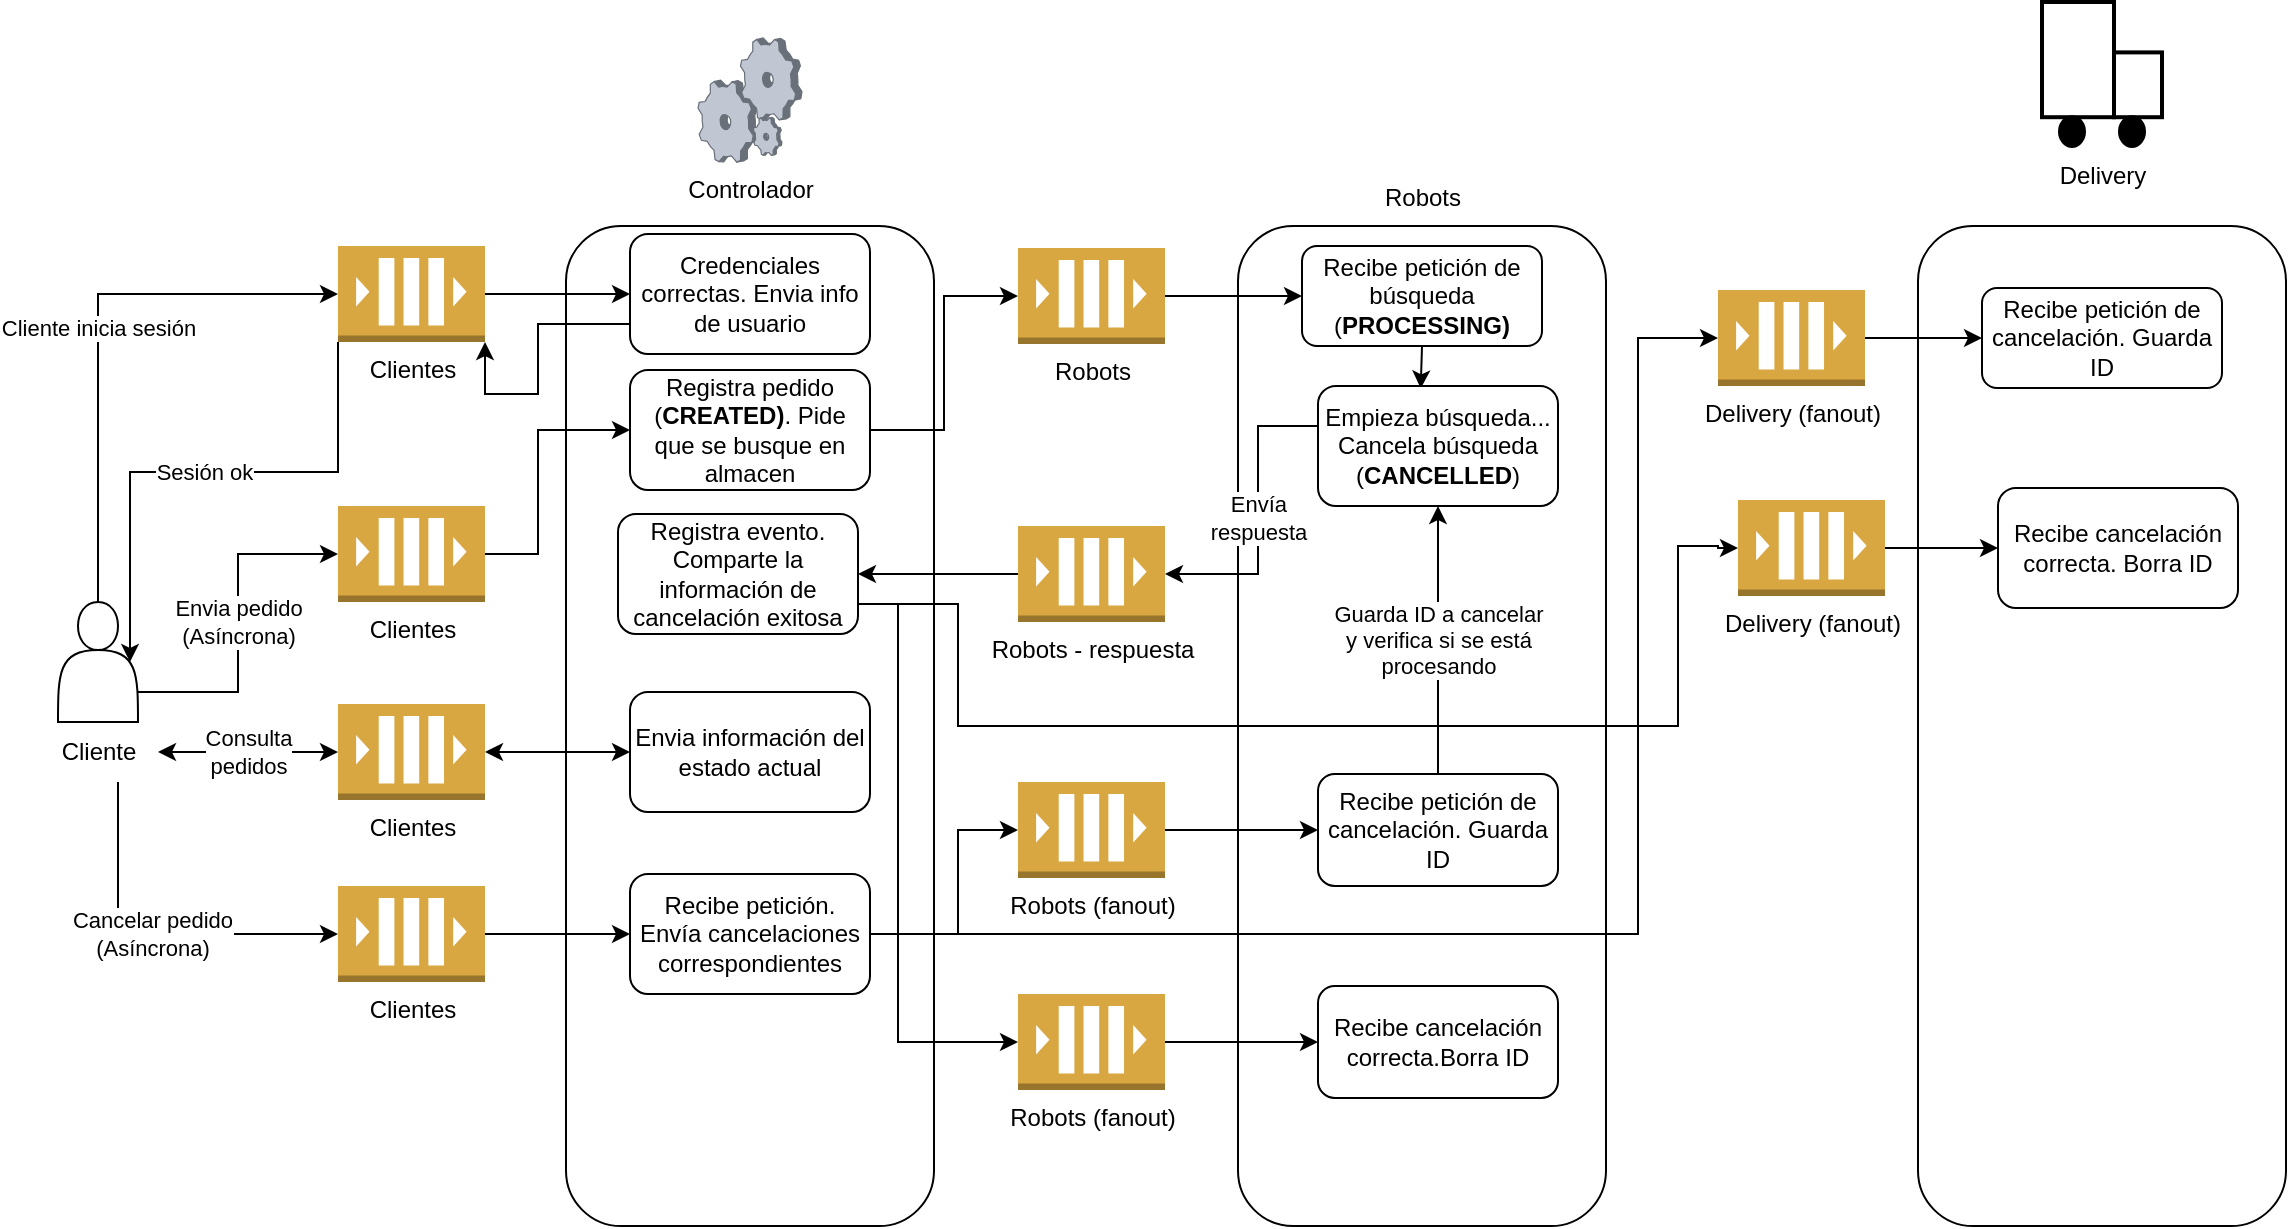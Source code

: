 <mxfile version="21.1.5" type="device">
  <diagram name="Página-1" id="pAywN0AhMdJmM21WIdU3">
    <mxGraphModel dx="1665" dy="848" grid="1" gridSize="10" guides="1" tooltips="1" connect="1" arrows="1" fold="1" page="1" pageScale="1" pageWidth="827" pageHeight="1169" math="0" shadow="0">
      <root>
        <mxCell id="0" />
        <mxCell id="1" parent="0" />
        <mxCell id="rrYk1MCP7YDBhjzfWdUE-5" value="" style="rounded=1;whiteSpace=wrap;html=1;" parent="1" vertex="1">
          <mxGeometry x="234" y="220" width="184" height="500" as="geometry" />
        </mxCell>
        <mxCell id="ZtMjr5rwO3pDXKAG4YFc-2" value="Robots" style="shape=image;html=1;verticalAlign=top;verticalLabelPosition=bottom;labelBackgroundColor=#ffffff;imageAspect=0;aspect=fixed;image=https://cdn1.iconfinder.com/data/icons/science-technology-outline-24-px/24/Android_android_robot_operative_system_robot_technology-128.png" parent="1" vertex="1">
          <mxGeometry x="620" y="108" width="84" height="84" as="geometry" />
        </mxCell>
        <mxCell id="ZtMjr5rwO3pDXKAG4YFc-3" value="Controlador" style="verticalLabelPosition=bottom;sketch=0;aspect=fixed;html=1;verticalAlign=top;strokeColor=none;align=center;outlineConnect=0;shape=mxgraph.citrix.process;" parent="1" vertex="1">
          <mxGeometry x="300" y="126" width="52" height="62" as="geometry" />
        </mxCell>
        <mxCell id="rrYk1MCP7YDBhjzfWdUE-11" style="edgeStyle=orthogonalEdgeStyle;rounded=0;orthogonalLoop=1;jettySize=auto;html=1;exitX=1;exitY=0.5;exitDx=0;exitDy=0;exitPerimeter=0;entryX=0;entryY=0.5;entryDx=0;entryDy=0;" parent="1" source="rrYk1MCP7YDBhjzfWdUE-2" target="rrYk1MCP7YDBhjzfWdUE-12" edge="1">
          <mxGeometry relative="1" as="geometry">
            <mxPoint x="170" y="500" as="targetPoint" />
          </mxGeometry>
        </mxCell>
        <mxCell id="rrYk1MCP7YDBhjzfWdUE-14" value="Sesión ok" style="edgeStyle=orthogonalEdgeStyle;rounded=0;orthogonalLoop=1;jettySize=auto;html=1;exitX=0;exitY=1;exitDx=0;exitDy=0;exitPerimeter=0;entryX=0.9;entryY=0.5;entryDx=0;entryDy=0;entryPerimeter=0;" parent="1" source="rrYk1MCP7YDBhjzfWdUE-2" target="ZtMjr5rwO3pDXKAG4YFc-20" edge="1">
          <mxGeometry relative="1" as="geometry">
            <mxPoint x="40" y="400" as="targetPoint" />
          </mxGeometry>
        </mxCell>
        <mxCell id="rrYk1MCP7YDBhjzfWdUE-2" value="Clientes" style="outlineConnect=0;dashed=0;verticalLabelPosition=bottom;verticalAlign=top;align=center;html=1;shape=mxgraph.aws3.queue;fillColor=#D9A741;gradientColor=none;" parent="1" vertex="1">
          <mxGeometry x="120" y="230" width="73.5" height="48" as="geometry" />
        </mxCell>
        <mxCell id="rrYk1MCP7YDBhjzfWdUE-6" value="" style="rounded=1;whiteSpace=wrap;html=1;" parent="1" vertex="1">
          <mxGeometry x="570" y="220" width="184" height="500" as="geometry" />
        </mxCell>
        <mxCell id="rrYk1MCP7YDBhjzfWdUE-7" value="" style="rounded=1;whiteSpace=wrap;html=1;" parent="1" vertex="1">
          <mxGeometry x="910" y="220" width="184" height="500" as="geometry" />
        </mxCell>
        <mxCell id="rrYk1MCP7YDBhjzfWdUE-8" value="" style="group" parent="1" vertex="1" connectable="0">
          <mxGeometry x="967" y="108" width="70" height="102" as="geometry" />
        </mxCell>
        <mxCell id="ZtMjr5rwO3pDXKAG4YFc-8" value="" style="strokeWidth=2;html=1;shape=mxgraph.lean_mapping.truck_shipment;" parent="rrYk1MCP7YDBhjzfWdUE-8" vertex="1">
          <mxGeometry x="5" width="60" height="72" as="geometry" />
        </mxCell>
        <mxCell id="ZtMjr5rwO3pDXKAG4YFc-10" value="Delivery" style="text;html=1;align=center;verticalAlign=middle;resizable=0;points=[];autosize=1;strokeColor=none;fillColor=none;" parent="rrYk1MCP7YDBhjzfWdUE-8" vertex="1">
          <mxGeometry y="72" width="70" height="30" as="geometry" />
        </mxCell>
        <mxCell id="rrYk1MCP7YDBhjzfWdUE-9" value="" style="group" parent="1" vertex="1" connectable="0">
          <mxGeometry x="-30" y="408" width="60" height="90" as="geometry" />
        </mxCell>
        <mxCell id="ZtMjr5rwO3pDXKAG4YFc-20" value="" style="shape=actor;whiteSpace=wrap;html=1;" parent="rrYk1MCP7YDBhjzfWdUE-9" vertex="1">
          <mxGeometry x="10" width="40" height="60" as="geometry" />
        </mxCell>
        <mxCell id="ZtMjr5rwO3pDXKAG4YFc-21" value="Cliente" style="text;html=1;align=center;verticalAlign=middle;resizable=0;points=[];autosize=1;strokeColor=none;fillColor=none;" parent="rrYk1MCP7YDBhjzfWdUE-9" vertex="1">
          <mxGeometry y="60" width="60" height="30" as="geometry" />
        </mxCell>
        <mxCell id="rrYk1MCP7YDBhjzfWdUE-10" value="Cliente inicia sesión" style="edgeStyle=orthogonalEdgeStyle;rounded=0;orthogonalLoop=1;jettySize=auto;html=1;exitX=0.5;exitY=0;exitDx=0;exitDy=0;entryX=0;entryY=0.5;entryDx=0;entryDy=0;entryPerimeter=0;" parent="1" source="ZtMjr5rwO3pDXKAG4YFc-20" target="rrYk1MCP7YDBhjzfWdUE-2" edge="1">
          <mxGeometry relative="1" as="geometry" />
        </mxCell>
        <mxCell id="rrYk1MCP7YDBhjzfWdUE-13" style="edgeStyle=orthogonalEdgeStyle;rounded=0;orthogonalLoop=1;jettySize=auto;html=1;exitX=0;exitY=0.75;exitDx=0;exitDy=0;entryX=1;entryY=1;entryDx=0;entryDy=0;entryPerimeter=0;" parent="1" source="rrYk1MCP7YDBhjzfWdUE-12" target="rrYk1MCP7YDBhjzfWdUE-2" edge="1">
          <mxGeometry relative="1" as="geometry">
            <Array as="points">
              <mxPoint x="220" y="269" />
              <mxPoint x="220" y="304" />
              <mxPoint x="194" y="304" />
            </Array>
          </mxGeometry>
        </mxCell>
        <mxCell id="rrYk1MCP7YDBhjzfWdUE-12" value="Credenciales correctas. Envia info de usuario" style="rounded=1;whiteSpace=wrap;html=1;" parent="1" vertex="1">
          <mxGeometry x="266" y="224" width="120" height="60" as="geometry" />
        </mxCell>
        <mxCell id="rrYk1MCP7YDBhjzfWdUE-18" style="edgeStyle=orthogonalEdgeStyle;rounded=0;orthogonalLoop=1;jettySize=auto;html=1;exitX=1;exitY=0.5;exitDx=0;exitDy=0;exitPerimeter=0;entryX=0;entryY=0.5;entryDx=0;entryDy=0;" parent="1" source="rrYk1MCP7YDBhjzfWdUE-15" target="rrYk1MCP7YDBhjzfWdUE-17" edge="1">
          <mxGeometry relative="1" as="geometry">
            <Array as="points">
              <mxPoint x="220" y="384" />
              <mxPoint x="220" y="322" />
            </Array>
          </mxGeometry>
        </mxCell>
        <mxCell id="rrYk1MCP7YDBhjzfWdUE-15" value="Clientes" style="outlineConnect=0;dashed=0;verticalLabelPosition=bottom;verticalAlign=top;align=center;html=1;shape=mxgraph.aws3.queue;fillColor=#D9A741;gradientColor=none;" parent="1" vertex="1">
          <mxGeometry x="120" y="360" width="73.5" height="48" as="geometry" />
        </mxCell>
        <mxCell id="rrYk1MCP7YDBhjzfWdUE-16" value="Envia pedido&lt;br&gt;(Asíncrona)" style="edgeStyle=orthogonalEdgeStyle;rounded=0;orthogonalLoop=1;jettySize=auto;html=1;exitX=1;exitY=0.75;exitDx=0;exitDy=0;entryX=0;entryY=0.5;entryDx=0;entryDy=0;entryPerimeter=0;" parent="1" source="ZtMjr5rwO3pDXKAG4YFc-20" target="rrYk1MCP7YDBhjzfWdUE-15" edge="1">
          <mxGeometry x="0.006" relative="1" as="geometry">
            <mxPoint as="offset" />
          </mxGeometry>
        </mxCell>
        <mxCell id="rrYk1MCP7YDBhjzfWdUE-20" style="edgeStyle=orthogonalEdgeStyle;rounded=0;orthogonalLoop=1;jettySize=auto;html=1;entryX=0;entryY=0.5;entryDx=0;entryDy=0;entryPerimeter=0;" parent="1" source="rrYk1MCP7YDBhjzfWdUE-17" target="rrYk1MCP7YDBhjzfWdUE-19" edge="1">
          <mxGeometry relative="1" as="geometry" />
        </mxCell>
        <mxCell id="rrYk1MCP7YDBhjzfWdUE-17" value="Registra pedido (&lt;b&gt;CREATED)&lt;/b&gt;. Pide que se busque en almacen" style="rounded=1;whiteSpace=wrap;html=1;" parent="1" vertex="1">
          <mxGeometry x="266" y="292" width="120" height="60" as="geometry" />
        </mxCell>
        <mxCell id="rrYk1MCP7YDBhjzfWdUE-22" style="edgeStyle=orthogonalEdgeStyle;rounded=0;orthogonalLoop=1;jettySize=auto;html=1;exitX=1;exitY=0.5;exitDx=0;exitDy=0;exitPerimeter=0;entryX=0;entryY=0.5;entryDx=0;entryDy=0;" parent="1" source="rrYk1MCP7YDBhjzfWdUE-19" target="rrYk1MCP7YDBhjzfWdUE-21" edge="1">
          <mxGeometry relative="1" as="geometry" />
        </mxCell>
        <mxCell id="rrYk1MCP7YDBhjzfWdUE-19" value="Robots" style="outlineConnect=0;dashed=0;verticalLabelPosition=bottom;verticalAlign=top;align=center;html=1;shape=mxgraph.aws3.queue;fillColor=#D9A741;gradientColor=none;" parent="1" vertex="1">
          <mxGeometry x="460" y="231" width="73.5" height="48" as="geometry" />
        </mxCell>
        <mxCell id="rrYk1MCP7YDBhjzfWdUE-24" value="Envía&lt;br&gt;respuesta" style="edgeStyle=orthogonalEdgeStyle;rounded=0;orthogonalLoop=1;jettySize=auto;html=1;entryX=1;entryY=0.5;entryDx=0;entryDy=0;entryPerimeter=0;" parent="1" source="0BnAYyg5uwLELxnzoLc5-2" target="rrYk1MCP7YDBhjzfWdUE-23" edge="1">
          <mxGeometry relative="1" as="geometry">
            <Array as="points">
              <mxPoint x="580" y="320" />
              <mxPoint x="580" y="394" />
            </Array>
          </mxGeometry>
        </mxCell>
        <mxCell id="0BnAYyg5uwLELxnzoLc5-3" style="edgeStyle=orthogonalEdgeStyle;rounded=0;orthogonalLoop=1;jettySize=auto;html=1;exitX=0.5;exitY=1;exitDx=0;exitDy=0;entryX=0.428;entryY=0.02;entryDx=0;entryDy=0;entryPerimeter=0;" parent="1" source="rrYk1MCP7YDBhjzfWdUE-21" target="0BnAYyg5uwLELxnzoLc5-2" edge="1">
          <mxGeometry relative="1" as="geometry" />
        </mxCell>
        <mxCell id="rrYk1MCP7YDBhjzfWdUE-21" value="Recibe petición de búsqueda (&lt;b&gt;PROCESSING)&lt;/b&gt;" style="rounded=1;whiteSpace=wrap;html=1;" parent="1" vertex="1">
          <mxGeometry x="602" y="230" width="120" height="50" as="geometry" />
        </mxCell>
        <mxCell id="rrYk1MCP7YDBhjzfWdUE-26" style="edgeStyle=orthogonalEdgeStyle;rounded=0;orthogonalLoop=1;jettySize=auto;html=1;exitX=0;exitY=0.5;exitDx=0;exitDy=0;exitPerimeter=0;entryX=1;entryY=0.5;entryDx=0;entryDy=0;" parent="1" source="rrYk1MCP7YDBhjzfWdUE-23" target="rrYk1MCP7YDBhjzfWdUE-25" edge="1">
          <mxGeometry relative="1" as="geometry" />
        </mxCell>
        <mxCell id="rrYk1MCP7YDBhjzfWdUE-23" value="Robots - respuesta" style="outlineConnect=0;dashed=0;verticalLabelPosition=bottom;verticalAlign=top;align=center;html=1;shape=mxgraph.aws3.queue;fillColor=#D9A741;gradientColor=none;" parent="1" vertex="1">
          <mxGeometry x="460" y="370" width="73.5" height="48" as="geometry" />
        </mxCell>
        <mxCell id="rrYk1MCP7YDBhjzfWdUE-28" style="edgeStyle=orthogonalEdgeStyle;rounded=0;orthogonalLoop=1;jettySize=auto;html=1;exitX=1;exitY=0.75;exitDx=0;exitDy=0;entryX=0;entryY=0.5;entryDx=0;entryDy=0;entryPerimeter=0;" parent="1" source="rrYk1MCP7YDBhjzfWdUE-25" target="rrYk1MCP7YDBhjzfWdUE-27" edge="1">
          <mxGeometry relative="1" as="geometry">
            <Array as="points">
              <mxPoint x="430" y="409" />
              <mxPoint x="430" y="470" />
              <mxPoint x="790" y="470" />
              <mxPoint x="790" y="380" />
              <mxPoint x="810" y="380" />
              <mxPoint x="810" y="381" />
            </Array>
          </mxGeometry>
        </mxCell>
        <mxCell id="ZzAr6i3Bn0Ul5lahqpKT-15" style="edgeStyle=orthogonalEdgeStyle;rounded=0;orthogonalLoop=1;jettySize=auto;html=1;exitX=1;exitY=0.75;exitDx=0;exitDy=0;entryX=0;entryY=0.5;entryDx=0;entryDy=0;entryPerimeter=0;" edge="1" parent="1" source="rrYk1MCP7YDBhjzfWdUE-25" target="ZzAr6i3Bn0Ul5lahqpKT-14">
          <mxGeometry relative="1" as="geometry">
            <Array as="points">
              <mxPoint x="400" y="409" />
              <mxPoint x="400" y="628" />
            </Array>
          </mxGeometry>
        </mxCell>
        <mxCell id="rrYk1MCP7YDBhjzfWdUE-25" value="Registra evento. Comparte la información de cancelación exitosa" style="rounded=1;whiteSpace=wrap;html=1;" parent="1" vertex="1">
          <mxGeometry x="260" y="364" width="120" height="60" as="geometry" />
        </mxCell>
        <mxCell id="rrYk1MCP7YDBhjzfWdUE-30" style="edgeStyle=orthogonalEdgeStyle;rounded=0;orthogonalLoop=1;jettySize=auto;html=1;exitX=1;exitY=0.5;exitDx=0;exitDy=0;exitPerimeter=0;" parent="1" source="rrYk1MCP7YDBhjzfWdUE-27" target="rrYk1MCP7YDBhjzfWdUE-29" edge="1">
          <mxGeometry relative="1" as="geometry" />
        </mxCell>
        <mxCell id="rrYk1MCP7YDBhjzfWdUE-27" value="Delivery (fanout)" style="outlineConnect=0;dashed=0;verticalLabelPosition=bottom;verticalAlign=top;align=center;html=1;shape=mxgraph.aws3.queue;fillColor=#D9A741;gradientColor=none;" parent="1" vertex="1">
          <mxGeometry x="820" y="357" width="73.5" height="48" as="geometry" />
        </mxCell>
        <mxCell id="rrYk1MCP7YDBhjzfWdUE-29" value="Recibe cancelación correcta. Borra ID" style="rounded=1;whiteSpace=wrap;html=1;" parent="1" vertex="1">
          <mxGeometry x="950" y="351" width="120" height="60" as="geometry" />
        </mxCell>
        <mxCell id="ZzAr6i3Bn0Ul5lahqpKT-10" style="edgeStyle=orthogonalEdgeStyle;rounded=0;orthogonalLoop=1;jettySize=auto;html=1;exitX=1;exitY=0.5;exitDx=0;exitDy=0;exitPerimeter=0;" edge="1" parent="1" source="rrYk1MCP7YDBhjzfWdUE-31" target="0BnAYyg5uwLELxnzoLc5-4">
          <mxGeometry relative="1" as="geometry" />
        </mxCell>
        <mxCell id="rrYk1MCP7YDBhjzfWdUE-31" value="Delivery (fanout)" style="outlineConnect=0;dashed=0;verticalLabelPosition=bottom;verticalAlign=top;align=center;html=1;shape=mxgraph.aws3.queue;fillColor=#D9A741;gradientColor=none;" parent="1" vertex="1">
          <mxGeometry x="810" y="252" width="73.5" height="48" as="geometry" />
        </mxCell>
        <mxCell id="rrYk1MCP7YDBhjzfWdUE-33" value="Clientes" style="outlineConnect=0;dashed=0;verticalLabelPosition=bottom;verticalAlign=top;align=center;html=1;shape=mxgraph.aws3.queue;fillColor=#D9A741;gradientColor=none;" parent="1" vertex="1">
          <mxGeometry x="120" y="459" width="73.5" height="48" as="geometry" />
        </mxCell>
        <mxCell id="rrYk1MCP7YDBhjzfWdUE-34" value="Consulta&lt;br&gt;pedidos" style="endArrow=classic;startArrow=classic;html=1;rounded=0;entryX=0;entryY=0.5;entryDx=0;entryDy=0;entryPerimeter=0;" parent="1" source="ZtMjr5rwO3pDXKAG4YFc-21" target="rrYk1MCP7YDBhjzfWdUE-33" edge="1">
          <mxGeometry width="50" height="50" relative="1" as="geometry">
            <mxPoint x="80" y="590" as="sourcePoint" />
            <mxPoint x="130" y="540" as="targetPoint" />
          </mxGeometry>
        </mxCell>
        <mxCell id="rrYk1MCP7YDBhjzfWdUE-35" value="" style="endArrow=classic;startArrow=classic;html=1;rounded=0;entryX=0;entryY=0.5;entryDx=0;entryDy=0;exitX=1;exitY=0.5;exitDx=0;exitDy=0;exitPerimeter=0;" parent="1" source="rrYk1MCP7YDBhjzfWdUE-33" target="rrYk1MCP7YDBhjzfWdUE-36" edge="1">
          <mxGeometry width="50" height="50" relative="1" as="geometry">
            <mxPoint x="184" y="620" as="sourcePoint" />
            <mxPoint x="234" y="570" as="targetPoint" />
          </mxGeometry>
        </mxCell>
        <mxCell id="rrYk1MCP7YDBhjzfWdUE-36" value="Envia información del estado actual" style="rounded=1;whiteSpace=wrap;html=1;" parent="1" vertex="1">
          <mxGeometry x="266" y="453" width="120" height="60" as="geometry" />
        </mxCell>
        <mxCell id="ZzAr6i3Bn0Ul5lahqpKT-7" style="edgeStyle=orthogonalEdgeStyle;rounded=0;orthogonalLoop=1;jettySize=auto;html=1;exitX=1;exitY=0.5;exitDx=0;exitDy=0;entryX=0;entryY=0.5;entryDx=0;entryDy=0;entryPerimeter=0;" edge="1" parent="1" source="rrYk1MCP7YDBhjzfWdUE-37" target="ZzAr6i3Bn0Ul5lahqpKT-6">
          <mxGeometry relative="1" as="geometry">
            <Array as="points">
              <mxPoint x="430" y="574" />
              <mxPoint x="430" y="522" />
            </Array>
          </mxGeometry>
        </mxCell>
        <mxCell id="ZzAr6i3Bn0Ul5lahqpKT-11" style="edgeStyle=orthogonalEdgeStyle;rounded=0;orthogonalLoop=1;jettySize=auto;html=1;exitX=1;exitY=0.5;exitDx=0;exitDy=0;entryX=0;entryY=0.5;entryDx=0;entryDy=0;entryPerimeter=0;" edge="1" parent="1" source="rrYk1MCP7YDBhjzfWdUE-37" target="rrYk1MCP7YDBhjzfWdUE-31">
          <mxGeometry relative="1" as="geometry">
            <Array as="points">
              <mxPoint x="770" y="574" />
              <mxPoint x="770" y="276" />
            </Array>
          </mxGeometry>
        </mxCell>
        <mxCell id="rrYk1MCP7YDBhjzfWdUE-37" value="Recibe petición. Envía cancelaciones correspondientes" style="rounded=1;whiteSpace=wrap;html=1;" parent="1" vertex="1">
          <mxGeometry x="266" y="544" width="120" height="60" as="geometry" />
        </mxCell>
        <mxCell id="0BnAYyg5uwLELxnzoLc5-2" value="Empieza búsqueda... Cancela búsqueda (&lt;b&gt;CANCELLED&lt;/b&gt;)" style="rounded=1;whiteSpace=wrap;html=1;" parent="1" vertex="1">
          <mxGeometry x="610" y="300" width="120" height="60" as="geometry" />
        </mxCell>
        <mxCell id="0BnAYyg5uwLELxnzoLc5-4" value="Recibe petición de cancelación. Guarda ID" style="rounded=1;whiteSpace=wrap;html=1;" parent="1" vertex="1">
          <mxGeometry x="942" y="251" width="120" height="50" as="geometry" />
        </mxCell>
        <mxCell id="ZzAr6i3Bn0Ul5lahqpKT-3" style="edgeStyle=orthogonalEdgeStyle;rounded=0;orthogonalLoop=1;jettySize=auto;html=1;entryX=0;entryY=0.5;entryDx=0;entryDy=0;" edge="1" parent="1" source="ZzAr6i3Bn0Ul5lahqpKT-1" target="rrYk1MCP7YDBhjzfWdUE-37">
          <mxGeometry relative="1" as="geometry" />
        </mxCell>
        <mxCell id="ZzAr6i3Bn0Ul5lahqpKT-1" value="Clientes" style="outlineConnect=0;dashed=0;verticalLabelPosition=bottom;verticalAlign=top;align=center;html=1;shape=mxgraph.aws3.queue;fillColor=#D9A741;gradientColor=none;" vertex="1" parent="1">
          <mxGeometry x="120" y="550" width="73.5" height="48" as="geometry" />
        </mxCell>
        <mxCell id="ZzAr6i3Bn0Ul5lahqpKT-2" value="Cancelar pedido &lt;br&gt;(Asíncrona)" style="edgeStyle=orthogonalEdgeStyle;rounded=0;orthogonalLoop=1;jettySize=auto;html=1;entryX=0;entryY=0.5;entryDx=0;entryDy=0;entryPerimeter=0;" edge="1" parent="1" source="ZtMjr5rwO3pDXKAG4YFc-21" target="ZzAr6i3Bn0Ul5lahqpKT-1">
          <mxGeometry relative="1" as="geometry">
            <Array as="points">
              <mxPoint x="10" y="574" />
            </Array>
          </mxGeometry>
        </mxCell>
        <mxCell id="ZzAr6i3Bn0Ul5lahqpKT-9" value="Guarda ID a cancelar&lt;br&gt;y verifica si se está&lt;br&gt;procesando" style="edgeStyle=orthogonalEdgeStyle;rounded=0;orthogonalLoop=1;jettySize=auto;html=1;exitX=0.5;exitY=0;exitDx=0;exitDy=0;entryX=0.5;entryY=1;entryDx=0;entryDy=0;" edge="1" parent="1" source="ZzAr6i3Bn0Ul5lahqpKT-5" target="0BnAYyg5uwLELxnzoLc5-2">
          <mxGeometry relative="1" as="geometry" />
        </mxCell>
        <mxCell id="ZzAr6i3Bn0Ul5lahqpKT-5" value="Recibe petición de cancelación. Guarda ID" style="rounded=1;whiteSpace=wrap;html=1;" vertex="1" parent="1">
          <mxGeometry x="610" y="494" width="120" height="56" as="geometry" />
        </mxCell>
        <mxCell id="ZzAr6i3Bn0Ul5lahqpKT-8" style="edgeStyle=orthogonalEdgeStyle;rounded=0;orthogonalLoop=1;jettySize=auto;html=1;exitX=1;exitY=0.5;exitDx=0;exitDy=0;exitPerimeter=0;entryX=0;entryY=0.5;entryDx=0;entryDy=0;" edge="1" parent="1" source="ZzAr6i3Bn0Ul5lahqpKT-6" target="ZzAr6i3Bn0Ul5lahqpKT-5">
          <mxGeometry relative="1" as="geometry" />
        </mxCell>
        <mxCell id="ZzAr6i3Bn0Ul5lahqpKT-6" value="Robots (fanout)" style="outlineConnect=0;dashed=0;verticalLabelPosition=bottom;verticalAlign=top;align=center;html=1;shape=mxgraph.aws3.queue;fillColor=#D9A741;gradientColor=none;" vertex="1" parent="1">
          <mxGeometry x="460" y="498" width="73.5" height="48" as="geometry" />
        </mxCell>
        <mxCell id="ZzAr6i3Bn0Ul5lahqpKT-12" value="Recibe cancelación correcta.Borra ID" style="rounded=1;whiteSpace=wrap;html=1;" vertex="1" parent="1">
          <mxGeometry x="610" y="600" width="120" height="56" as="geometry" />
        </mxCell>
        <mxCell id="ZzAr6i3Bn0Ul5lahqpKT-16" style="edgeStyle=orthogonalEdgeStyle;rounded=0;orthogonalLoop=1;jettySize=auto;html=1;exitX=1;exitY=0.5;exitDx=0;exitDy=0;exitPerimeter=0;" edge="1" parent="1" source="ZzAr6i3Bn0Ul5lahqpKT-14" target="ZzAr6i3Bn0Ul5lahqpKT-12">
          <mxGeometry relative="1" as="geometry" />
        </mxCell>
        <mxCell id="ZzAr6i3Bn0Ul5lahqpKT-14" value="Robots (fanout)" style="outlineConnect=0;dashed=0;verticalLabelPosition=bottom;verticalAlign=top;align=center;html=1;shape=mxgraph.aws3.queue;fillColor=#D9A741;gradientColor=none;" vertex="1" parent="1">
          <mxGeometry x="460" y="604" width="73.5" height="48" as="geometry" />
        </mxCell>
      </root>
    </mxGraphModel>
  </diagram>
</mxfile>
